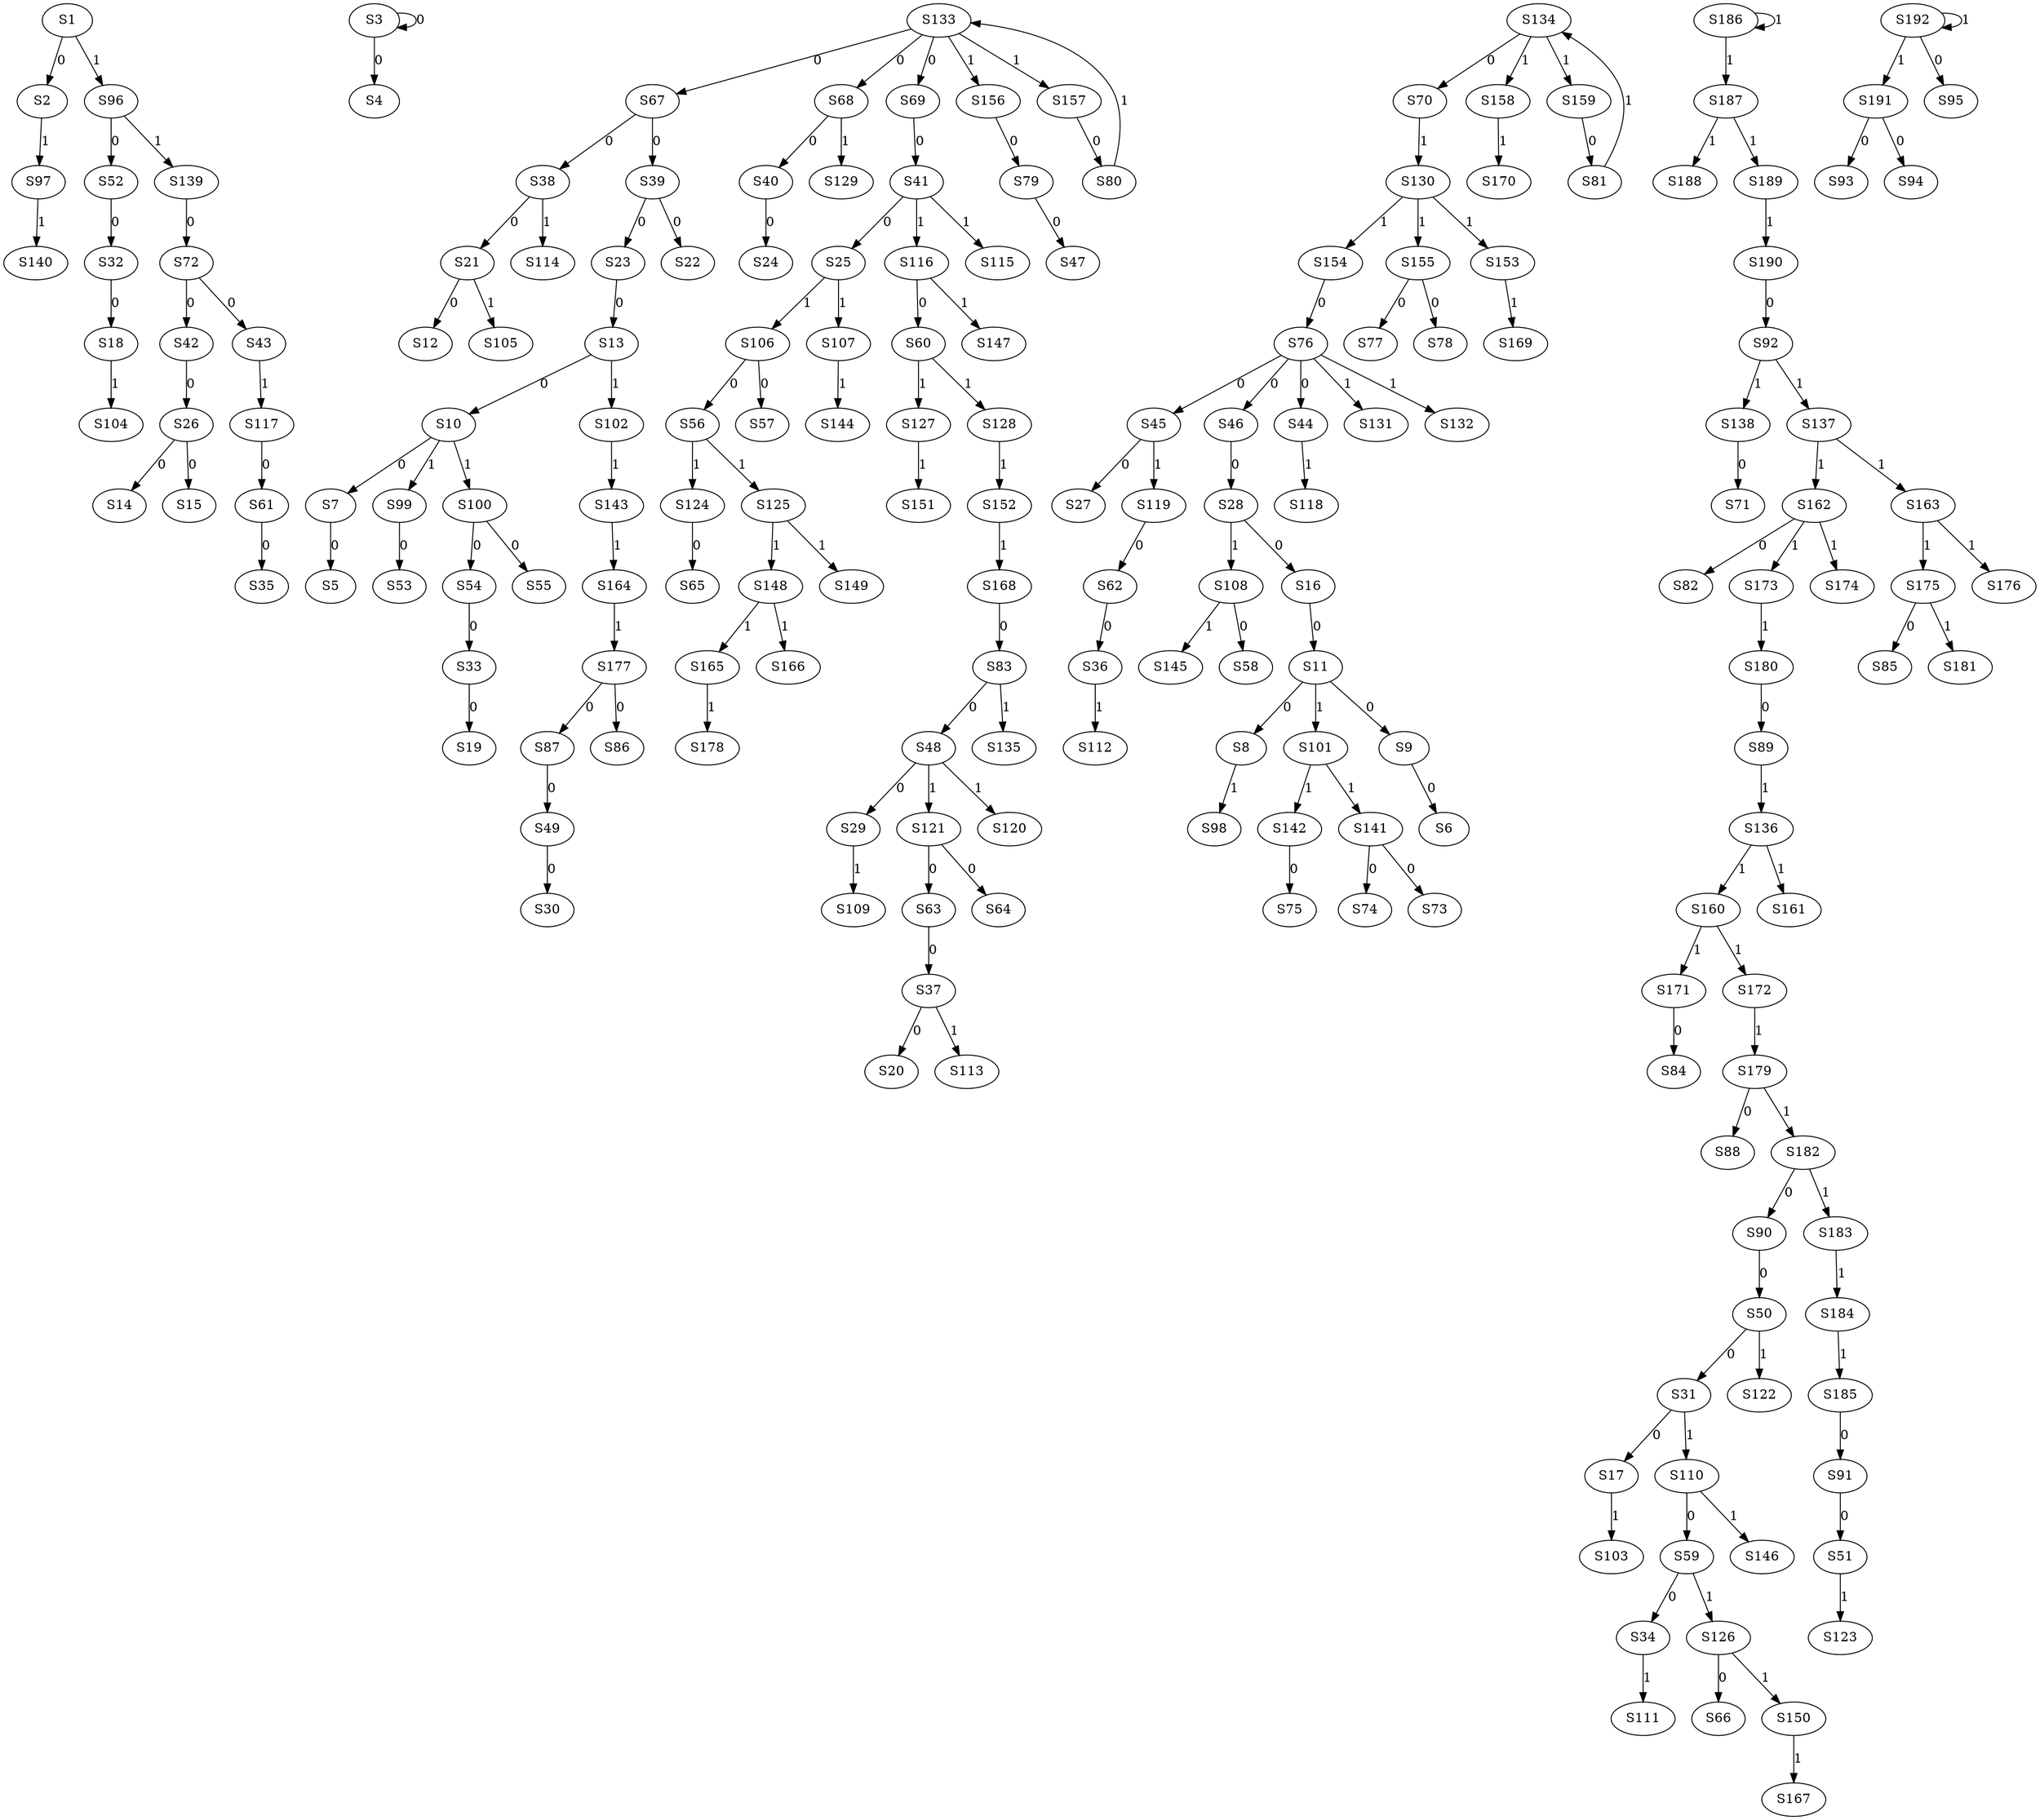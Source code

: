 strict digraph {
	S1 -> S2 [ label = 0 ];
	S3 -> S3 [ label = 0 ];
	S3 -> S4 [ label = 0 ];
	S7 -> S5 [ label = 0 ];
	S9 -> S6 [ label = 0 ];
	S10 -> S7 [ label = 0 ];
	S11 -> S8 [ label = 0 ];
	S11 -> S9 [ label = 0 ];
	S13 -> S10 [ label = 0 ];
	S16 -> S11 [ label = 0 ];
	S21 -> S12 [ label = 0 ];
	S23 -> S13 [ label = 0 ];
	S26 -> S14 [ label = 0 ];
	S26 -> S15 [ label = 0 ];
	S28 -> S16 [ label = 0 ];
	S31 -> S17 [ label = 0 ];
	S32 -> S18 [ label = 0 ];
	S33 -> S19 [ label = 0 ];
	S37 -> S20 [ label = 0 ];
	S38 -> S21 [ label = 0 ];
	S39 -> S22 [ label = 0 ];
	S39 -> S23 [ label = 0 ];
	S40 -> S24 [ label = 0 ];
	S41 -> S25 [ label = 0 ];
	S42 -> S26 [ label = 0 ];
	S45 -> S27 [ label = 0 ];
	S46 -> S28 [ label = 0 ];
	S48 -> S29 [ label = 0 ];
	S49 -> S30 [ label = 0 ];
	S50 -> S31 [ label = 0 ];
	S52 -> S32 [ label = 0 ];
	S54 -> S33 [ label = 0 ];
	S59 -> S34 [ label = 0 ];
	S61 -> S35 [ label = 0 ];
	S62 -> S36 [ label = 0 ];
	S63 -> S37 [ label = 0 ];
	S67 -> S38 [ label = 0 ];
	S67 -> S39 [ label = 0 ];
	S68 -> S40 [ label = 0 ];
	S69 -> S41 [ label = 0 ];
	S72 -> S42 [ label = 0 ];
	S72 -> S43 [ label = 0 ];
	S76 -> S44 [ label = 0 ];
	S76 -> S45 [ label = 0 ];
	S76 -> S46 [ label = 0 ];
	S79 -> S47 [ label = 0 ];
	S83 -> S48 [ label = 0 ];
	S87 -> S49 [ label = 0 ];
	S90 -> S50 [ label = 0 ];
	S91 -> S51 [ label = 0 ];
	S96 -> S52 [ label = 0 ];
	S99 -> S53 [ label = 0 ];
	S100 -> S54 [ label = 0 ];
	S100 -> S55 [ label = 0 ];
	S106 -> S56 [ label = 0 ];
	S106 -> S57 [ label = 0 ];
	S108 -> S58 [ label = 0 ];
	S110 -> S59 [ label = 0 ];
	S116 -> S60 [ label = 0 ];
	S117 -> S61 [ label = 0 ];
	S119 -> S62 [ label = 0 ];
	S121 -> S63 [ label = 0 ];
	S121 -> S64 [ label = 0 ];
	S124 -> S65 [ label = 0 ];
	S126 -> S66 [ label = 0 ];
	S133 -> S67 [ label = 0 ];
	S133 -> S68 [ label = 0 ];
	S133 -> S69 [ label = 0 ];
	S134 -> S70 [ label = 0 ];
	S138 -> S71 [ label = 0 ];
	S139 -> S72 [ label = 0 ];
	S141 -> S73 [ label = 0 ];
	S141 -> S74 [ label = 0 ];
	S142 -> S75 [ label = 0 ];
	S154 -> S76 [ label = 0 ];
	S155 -> S77 [ label = 0 ];
	S155 -> S78 [ label = 0 ];
	S156 -> S79 [ label = 0 ];
	S157 -> S80 [ label = 0 ];
	S159 -> S81 [ label = 0 ];
	S162 -> S82 [ label = 0 ];
	S168 -> S83 [ label = 0 ];
	S171 -> S84 [ label = 0 ];
	S175 -> S85 [ label = 0 ];
	S177 -> S86 [ label = 0 ];
	S177 -> S87 [ label = 0 ];
	S179 -> S88 [ label = 0 ];
	S180 -> S89 [ label = 0 ];
	S182 -> S90 [ label = 0 ];
	S185 -> S91 [ label = 0 ];
	S190 -> S92 [ label = 0 ];
	S191 -> S93 [ label = 0 ];
	S191 -> S94 [ label = 0 ];
	S192 -> S95 [ label = 0 ];
	S1 -> S96 [ label = 1 ];
	S2 -> S97 [ label = 1 ];
	S8 -> S98 [ label = 1 ];
	S10 -> S99 [ label = 1 ];
	S10 -> S100 [ label = 1 ];
	S11 -> S101 [ label = 1 ];
	S13 -> S102 [ label = 1 ];
	S17 -> S103 [ label = 1 ];
	S18 -> S104 [ label = 1 ];
	S21 -> S105 [ label = 1 ];
	S25 -> S106 [ label = 1 ];
	S25 -> S107 [ label = 1 ];
	S28 -> S108 [ label = 1 ];
	S29 -> S109 [ label = 1 ];
	S31 -> S110 [ label = 1 ];
	S34 -> S111 [ label = 1 ];
	S36 -> S112 [ label = 1 ];
	S37 -> S113 [ label = 1 ];
	S38 -> S114 [ label = 1 ];
	S41 -> S115 [ label = 1 ];
	S41 -> S116 [ label = 1 ];
	S43 -> S117 [ label = 1 ];
	S44 -> S118 [ label = 1 ];
	S45 -> S119 [ label = 1 ];
	S48 -> S120 [ label = 1 ];
	S48 -> S121 [ label = 1 ];
	S50 -> S122 [ label = 1 ];
	S51 -> S123 [ label = 1 ];
	S56 -> S124 [ label = 1 ];
	S56 -> S125 [ label = 1 ];
	S59 -> S126 [ label = 1 ];
	S60 -> S127 [ label = 1 ];
	S60 -> S128 [ label = 1 ];
	S68 -> S129 [ label = 1 ];
	S70 -> S130 [ label = 1 ];
	S76 -> S131 [ label = 1 ];
	S76 -> S132 [ label = 1 ];
	S80 -> S133 [ label = 1 ];
	S81 -> S134 [ label = 1 ];
	S83 -> S135 [ label = 1 ];
	S89 -> S136 [ label = 1 ];
	S92 -> S137 [ label = 1 ];
	S92 -> S138 [ label = 1 ];
	S96 -> S139 [ label = 1 ];
	S97 -> S140 [ label = 1 ];
	S101 -> S141 [ label = 1 ];
	S101 -> S142 [ label = 1 ];
	S102 -> S143 [ label = 1 ];
	S107 -> S144 [ label = 1 ];
	S108 -> S145 [ label = 1 ];
	S110 -> S146 [ label = 1 ];
	S116 -> S147 [ label = 1 ];
	S125 -> S148 [ label = 1 ];
	S125 -> S149 [ label = 1 ];
	S126 -> S150 [ label = 1 ];
	S127 -> S151 [ label = 1 ];
	S128 -> S152 [ label = 1 ];
	S130 -> S153 [ label = 1 ];
	S130 -> S154 [ label = 1 ];
	S130 -> S155 [ label = 1 ];
	S133 -> S156 [ label = 1 ];
	S133 -> S157 [ label = 1 ];
	S134 -> S158 [ label = 1 ];
	S134 -> S159 [ label = 1 ];
	S136 -> S160 [ label = 1 ];
	S136 -> S161 [ label = 1 ];
	S137 -> S162 [ label = 1 ];
	S137 -> S163 [ label = 1 ];
	S143 -> S164 [ label = 1 ];
	S148 -> S165 [ label = 1 ];
	S148 -> S166 [ label = 1 ];
	S150 -> S167 [ label = 1 ];
	S152 -> S168 [ label = 1 ];
	S153 -> S169 [ label = 1 ];
	S158 -> S170 [ label = 1 ];
	S160 -> S171 [ label = 1 ];
	S160 -> S172 [ label = 1 ];
	S162 -> S173 [ label = 1 ];
	S162 -> S174 [ label = 1 ];
	S163 -> S175 [ label = 1 ];
	S163 -> S176 [ label = 1 ];
	S164 -> S177 [ label = 1 ];
	S165 -> S178 [ label = 1 ];
	S172 -> S179 [ label = 1 ];
	S173 -> S180 [ label = 1 ];
	S175 -> S181 [ label = 1 ];
	S179 -> S182 [ label = 1 ];
	S182 -> S183 [ label = 1 ];
	S183 -> S184 [ label = 1 ];
	S184 -> S185 [ label = 1 ];
	S186 -> S186 [ label = 1 ];
	S186 -> S187 [ label = 1 ];
	S187 -> S188 [ label = 1 ];
	S187 -> S189 [ label = 1 ];
	S189 -> S190 [ label = 1 ];
	S192 -> S191 [ label = 1 ];
	S192 -> S192 [ label = 1 ];
}